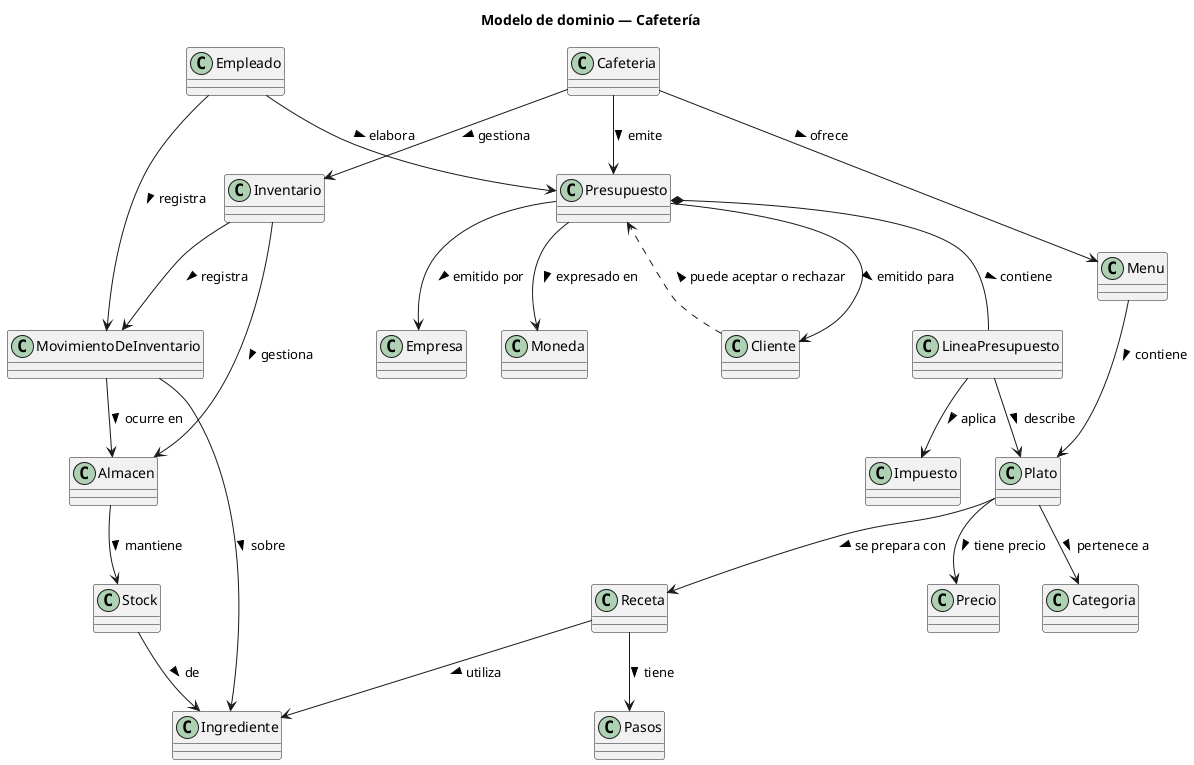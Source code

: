 @startuml Cafeteria
title Modelo de dominio — Cafetería
top to bottom direction

class Cafeteria

class Menu
class Plato
class Categoria
class Precio
class Receta
class Pasos
class Ingrediente

class Inventario
class Almacen
class Stock
class MovimientoDeInventario
class Empleado

class Presupuesto
class LineaPresupuesto
class Cliente
class Empresa
class Moneda
class Impuesto


Cafeteria --> Menu : ofrece >
Cafeteria --> Inventario : gestiona >
Cafeteria --> Presupuesto : emite >


Menu --> Plato : contiene >
Plato --> Categoria : pertenece a >
Plato --> Precio : tiene precio >


Plato --> Receta : se prepara con >
Receta --> Pasos : tiene >
Receta --> Ingrediente : utiliza >


Inventario --> Almacen : gestiona >
Almacen --> Stock : mantiene >
Stock --> Ingrediente : de >
Inventario --> MovimientoDeInventario : registra >
MovimientoDeInventario --> Ingrediente : sobre >
MovimientoDeInventario --> Almacen : ocurre en >
Empleado --> MovimientoDeInventario : registra >


Presupuesto --> Cliente : emitido para >
Presupuesto --> Empresa : emitido por >
Presupuesto *-- LineaPresupuesto : contiene >
Presupuesto --> Moneda : expresado en >
LineaPresupuesto --> Plato : describe >
LineaPresupuesto --> Impuesto : aplica >
Empleado --> Presupuesto : elabora >
Cliente ..> Presupuesto : puede aceptar o rechazar >

@enduml